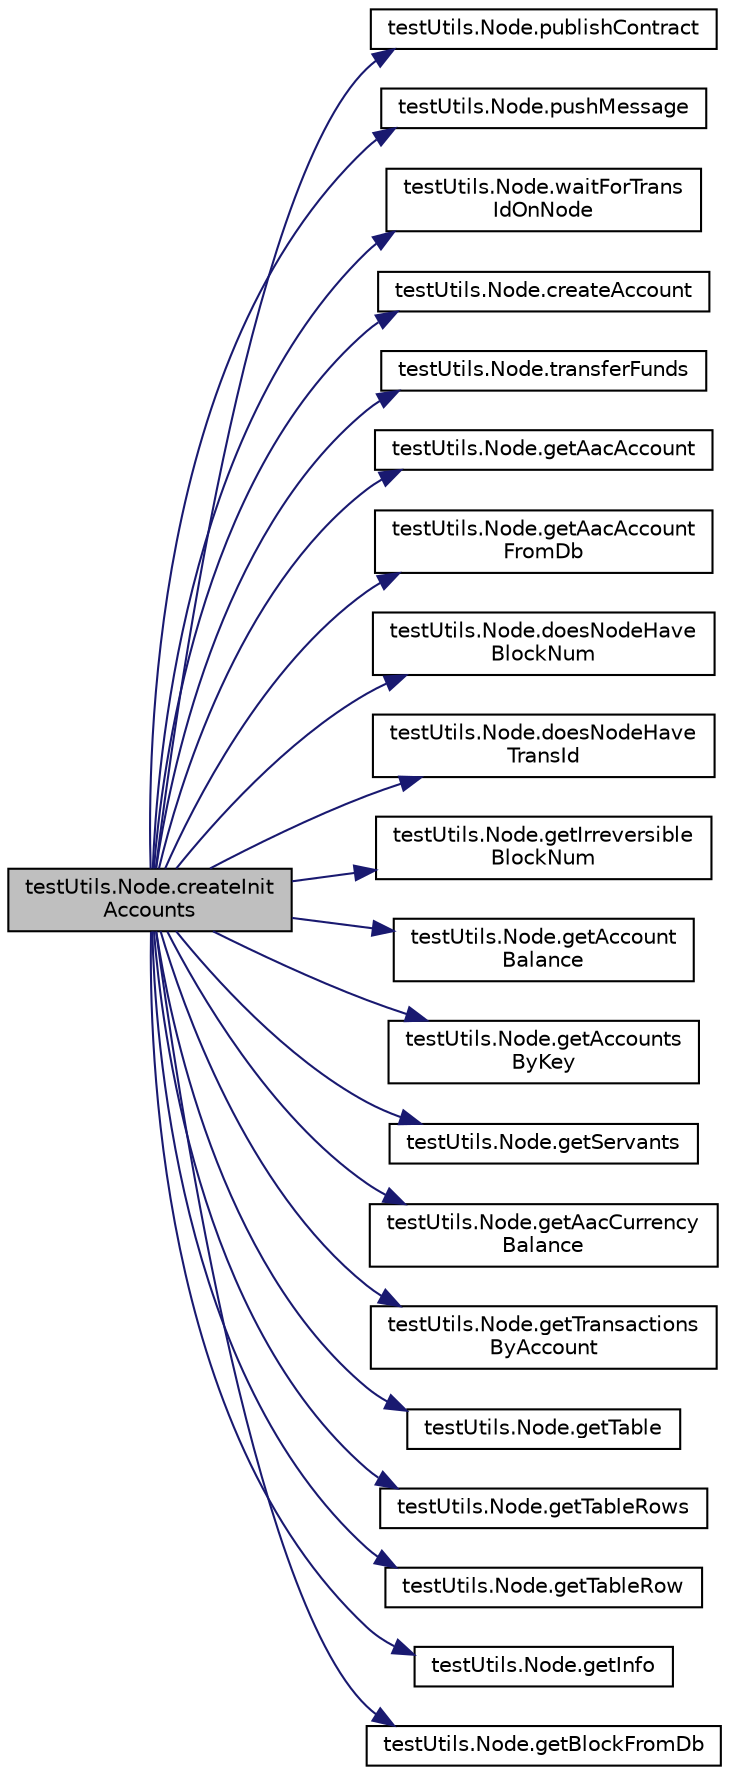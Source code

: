 digraph "testUtils.Node.createInitAccounts"
{
  edge [fontname="Helvetica",fontsize="10",labelfontname="Helvetica",labelfontsize="10"];
  node [fontname="Helvetica",fontsize="10",shape=record];
  rankdir="LR";
  Node0 [label="testUtils.Node.createInit\lAccounts",height=0.2,width=0.4,color="black", fillcolor="grey75", style="filled", fontcolor="black"];
  Node0 -> Node1 [color="midnightblue",fontsize="10",style="solid",fontname="Helvetica"];
  Node1 [label="testUtils.Node.publishContract",height=0.2,width=0.4,color="black", fillcolor="white", style="filled",URL="$classtest_utils_1_1_node.html#a5a12036632b593ae241f980f12bc25af"];
  Node0 -> Node2 [color="midnightblue",fontsize="10",style="solid",fontname="Helvetica"];
  Node2 [label="testUtils.Node.pushMessage",height=0.2,width=0.4,color="black", fillcolor="white", style="filled",URL="$classtest_utils_1_1_node.html#a1fc83517cbf96aad3aa96408b22c4689"];
  Node0 -> Node3 [color="midnightblue",fontsize="10",style="solid",fontname="Helvetica"];
  Node3 [label="testUtils.Node.waitForTrans\lIdOnNode",height=0.2,width=0.4,color="black", fillcolor="white", style="filled",URL="$classtest_utils_1_1_node.html#aeab6a6eaf2a5b021699630f08188e778"];
  Node0 -> Node4 [color="midnightblue",fontsize="10",style="solid",fontname="Helvetica"];
  Node4 [label="testUtils.Node.createAccount",height=0.2,width=0.4,color="black", fillcolor="white", style="filled",URL="$classtest_utils_1_1_node.html#a7446aa11ac0a6cc833549f3dfaf85010"];
  Node0 -> Node5 [color="midnightblue",fontsize="10",style="solid",fontname="Helvetica"];
  Node5 [label="testUtils.Node.transferFunds",height=0.2,width=0.4,color="black", fillcolor="white", style="filled",URL="$classtest_utils_1_1_node.html#a2e760a66a5356494b1a4028b2880eb74"];
  Node0 -> Node6 [color="midnightblue",fontsize="10",style="solid",fontname="Helvetica"];
  Node6 [label="testUtils.Node.getAacAccount",height=0.2,width=0.4,color="black", fillcolor="white", style="filled",URL="$classtest_utils_1_1_node.html#ad71d345c1facc9ce60c538664bc7b17b"];
  Node0 -> Node7 [color="midnightblue",fontsize="10",style="solid",fontname="Helvetica"];
  Node7 [label="testUtils.Node.getAacAccount\lFromDb",height=0.2,width=0.4,color="black", fillcolor="white", style="filled",URL="$classtest_utils_1_1_node.html#acefbd61b6865607761d99109b0724222"];
  Node0 -> Node8 [color="midnightblue",fontsize="10",style="solid",fontname="Helvetica"];
  Node8 [label="testUtils.Node.doesNodeHave\lBlockNum",height=0.2,width=0.4,color="black", fillcolor="white", style="filled",URL="$classtest_utils_1_1_node.html#af6e9050aa60387e64284731144e4bfa8"];
  Node0 -> Node9 [color="midnightblue",fontsize="10",style="solid",fontname="Helvetica"];
  Node9 [label="testUtils.Node.doesNodeHave\lTransId",height=0.2,width=0.4,color="black", fillcolor="white", style="filled",URL="$classtest_utils_1_1_node.html#aee7f5874718f25e4ba827c81b0449d8e"];
  Node0 -> Node10 [color="midnightblue",fontsize="10",style="solid",fontname="Helvetica"];
  Node10 [label="testUtils.Node.getIrreversible\lBlockNum",height=0.2,width=0.4,color="black", fillcolor="white", style="filled",URL="$classtest_utils_1_1_node.html#a8edcb3e909400f08c979942fb25aba74"];
  Node0 -> Node11 [color="midnightblue",fontsize="10",style="solid",fontname="Helvetica"];
  Node11 [label="testUtils.Node.getAccount\lBalance",height=0.2,width=0.4,color="black", fillcolor="white", style="filled",URL="$classtest_utils_1_1_node.html#ace837bb2e8499f2191a0762c33438b83"];
  Node0 -> Node12 [color="midnightblue",fontsize="10",style="solid",fontname="Helvetica"];
  Node12 [label="testUtils.Node.getAccounts\lByKey",height=0.2,width=0.4,color="black", fillcolor="white", style="filled",URL="$classtest_utils_1_1_node.html#abe6240816366baed750abe1f4d1514bf"];
  Node0 -> Node13 [color="midnightblue",fontsize="10",style="solid",fontname="Helvetica"];
  Node13 [label="testUtils.Node.getServants",height=0.2,width=0.4,color="black", fillcolor="white", style="filled",URL="$classtest_utils_1_1_node.html#a69b4b5c67708ed196461e5a71d307af9"];
  Node0 -> Node14 [color="midnightblue",fontsize="10",style="solid",fontname="Helvetica"];
  Node14 [label="testUtils.Node.getAacCurrency\lBalance",height=0.2,width=0.4,color="black", fillcolor="white", style="filled",URL="$classtest_utils_1_1_node.html#a163f0a776198d8acd709e88797cb489a"];
  Node0 -> Node15 [color="midnightblue",fontsize="10",style="solid",fontname="Helvetica"];
  Node15 [label="testUtils.Node.getTransactions\lByAccount",height=0.2,width=0.4,color="black", fillcolor="white", style="filled",URL="$classtest_utils_1_1_node.html#afe22ca4860874d017a25243f965c3c3a"];
  Node0 -> Node16 [color="midnightblue",fontsize="10",style="solid",fontname="Helvetica"];
  Node16 [label="testUtils.Node.getTable",height=0.2,width=0.4,color="black", fillcolor="white", style="filled",URL="$classtest_utils_1_1_node.html#adef7639e34e7bf8355a704d54da6a39a"];
  Node0 -> Node17 [color="midnightblue",fontsize="10",style="solid",fontname="Helvetica"];
  Node17 [label="testUtils.Node.getTableRows",height=0.2,width=0.4,color="black", fillcolor="white", style="filled",URL="$classtest_utils_1_1_node.html#ac2aa112507bf3d57b81c4c1d3199b7ef"];
  Node0 -> Node18 [color="midnightblue",fontsize="10",style="solid",fontname="Helvetica"];
  Node18 [label="testUtils.Node.getTableRow",height=0.2,width=0.4,color="black", fillcolor="white", style="filled",URL="$classtest_utils_1_1_node.html#aa28a49b31554b49f34920b7ca6d89264"];
  Node0 -> Node19 [color="midnightblue",fontsize="10",style="solid",fontname="Helvetica"];
  Node19 [label="testUtils.Node.getInfo",height=0.2,width=0.4,color="black", fillcolor="white", style="filled",URL="$classtest_utils_1_1_node.html#a0bb41abe4227a6e27353f1d629a8f344"];
  Node0 -> Node20 [color="midnightblue",fontsize="10",style="solid",fontname="Helvetica"];
  Node20 [label="testUtils.Node.getBlockFromDb",height=0.2,width=0.4,color="black", fillcolor="white", style="filled",URL="$classtest_utils_1_1_node.html#a741d26e7ba002c7c21a0ff44f8b203b8"];
}
